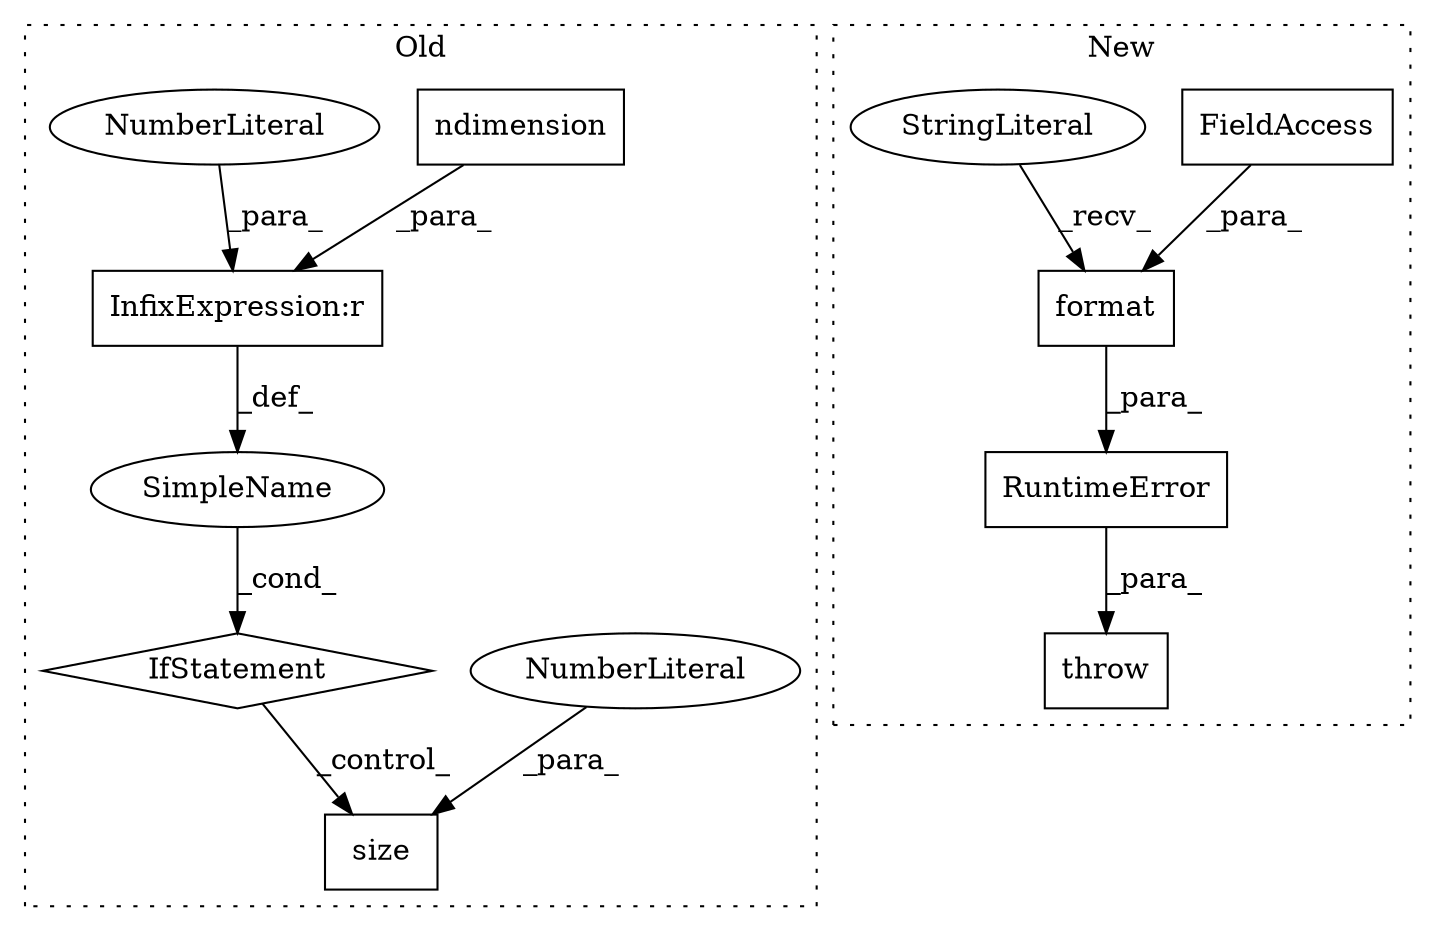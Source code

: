 digraph G {
subgraph cluster0 {
1 [label="ndimension" a="32" s="16568" l="12" shape="box"];
4 [label="IfStatement" a="25" s="16524,16586" l="4,2" shape="diamond"];
5 [label="SimpleName" a="42" s="" l="" shape="ellipse"];
6 [label="size" a="32" s="16691,16697" l="5,1" shape="box"];
7 [label="NumberLiteral" a="34" s="16696" l="1" shape="ellipse"];
11 [label="InfixExpression:r" a="27" s="16580" l="4" shape="box"];
12 [label="NumberLiteral" a="34" s="16584" l="1" shape="ellipse"];
label = "Old";
style="dotted";
}
subgraph cluster1 {
2 [label="throw" a="53" s="17282" l="6" shape="box"];
3 [label="RuntimeError" a="32" s="17288,17435" l="13,1" shape="box"];
8 [label="format" a="32" s="17404,17434" l="7,1" shape="box"];
9 [label="FieldAccess" a="22" s="17411" l="10" shape="box"];
10 [label="StringLiteral" a="45" s="17301" l="102" shape="ellipse"];
label = "New";
style="dotted";
}
1 -> 11 [label="_para_"];
3 -> 2 [label="_para_"];
4 -> 6 [label="_control_"];
5 -> 4 [label="_cond_"];
7 -> 6 [label="_para_"];
8 -> 3 [label="_para_"];
9 -> 8 [label="_para_"];
10 -> 8 [label="_recv_"];
11 -> 5 [label="_def_"];
12 -> 11 [label="_para_"];
}